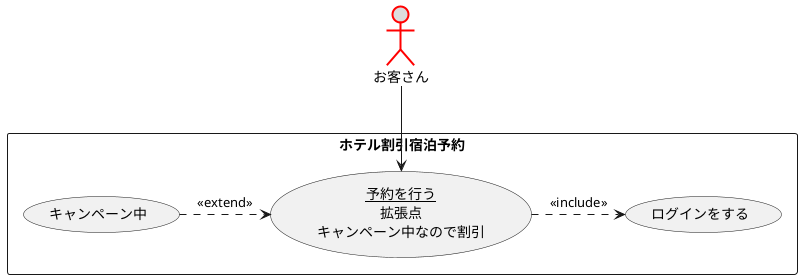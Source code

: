 @startuml ユースケース図
actor お客さん #DDDDDD;line:Red;line.bold;
rectangle ホテル割引宿泊予約{
usecase キャンペーン中
usecase (<u>予約を行う</u>\n拡張点\nキャンペーン中なので割引) as input
usecase ログインをする
}
お客さん-->input
キャンペーン中.> (input) : <<extend>>
input.> ログインをする: << include >>
@enduml